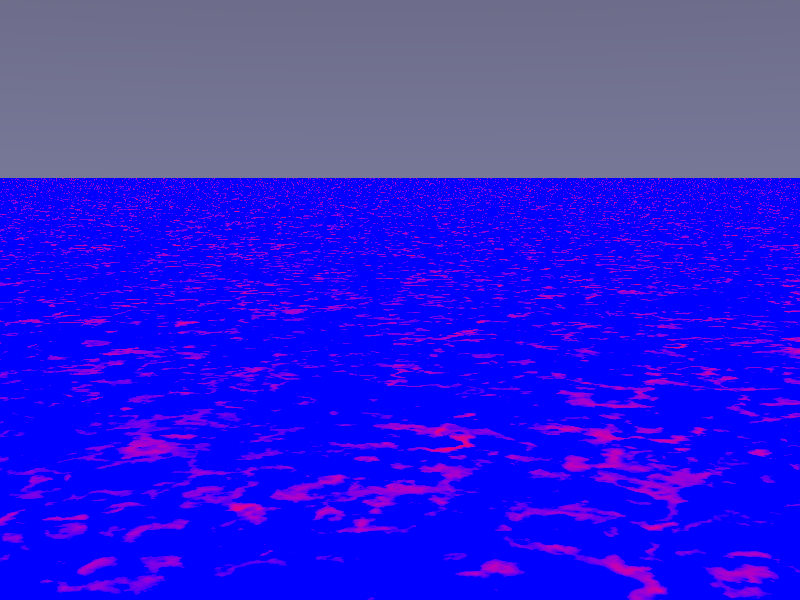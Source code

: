 #include "colors.inc"

sky_sphere {
    pigment {
        gradient y
        color_map {
            [0.5 color MidnightBlue]
            [1.0 color Black]
        }
        scale 2
        translate -1
    }               
}           

plane { 
    y,0
    texture { 
        pigment {
            bozo    
            turbulence 2
            color_map {
                [0.0 color Red]
                [0.4 color Blue]
            }
        }
        scale 0.5
        rotate y*90
        rotate <10, 0, 15>
        translate z*4
    }
}                                         


camera {
   location <-5, 2, -15>
   angle 45 // direction <0, 0,  1.7>
   right x*image_width/image_height
   look_at <0,0,0>
}